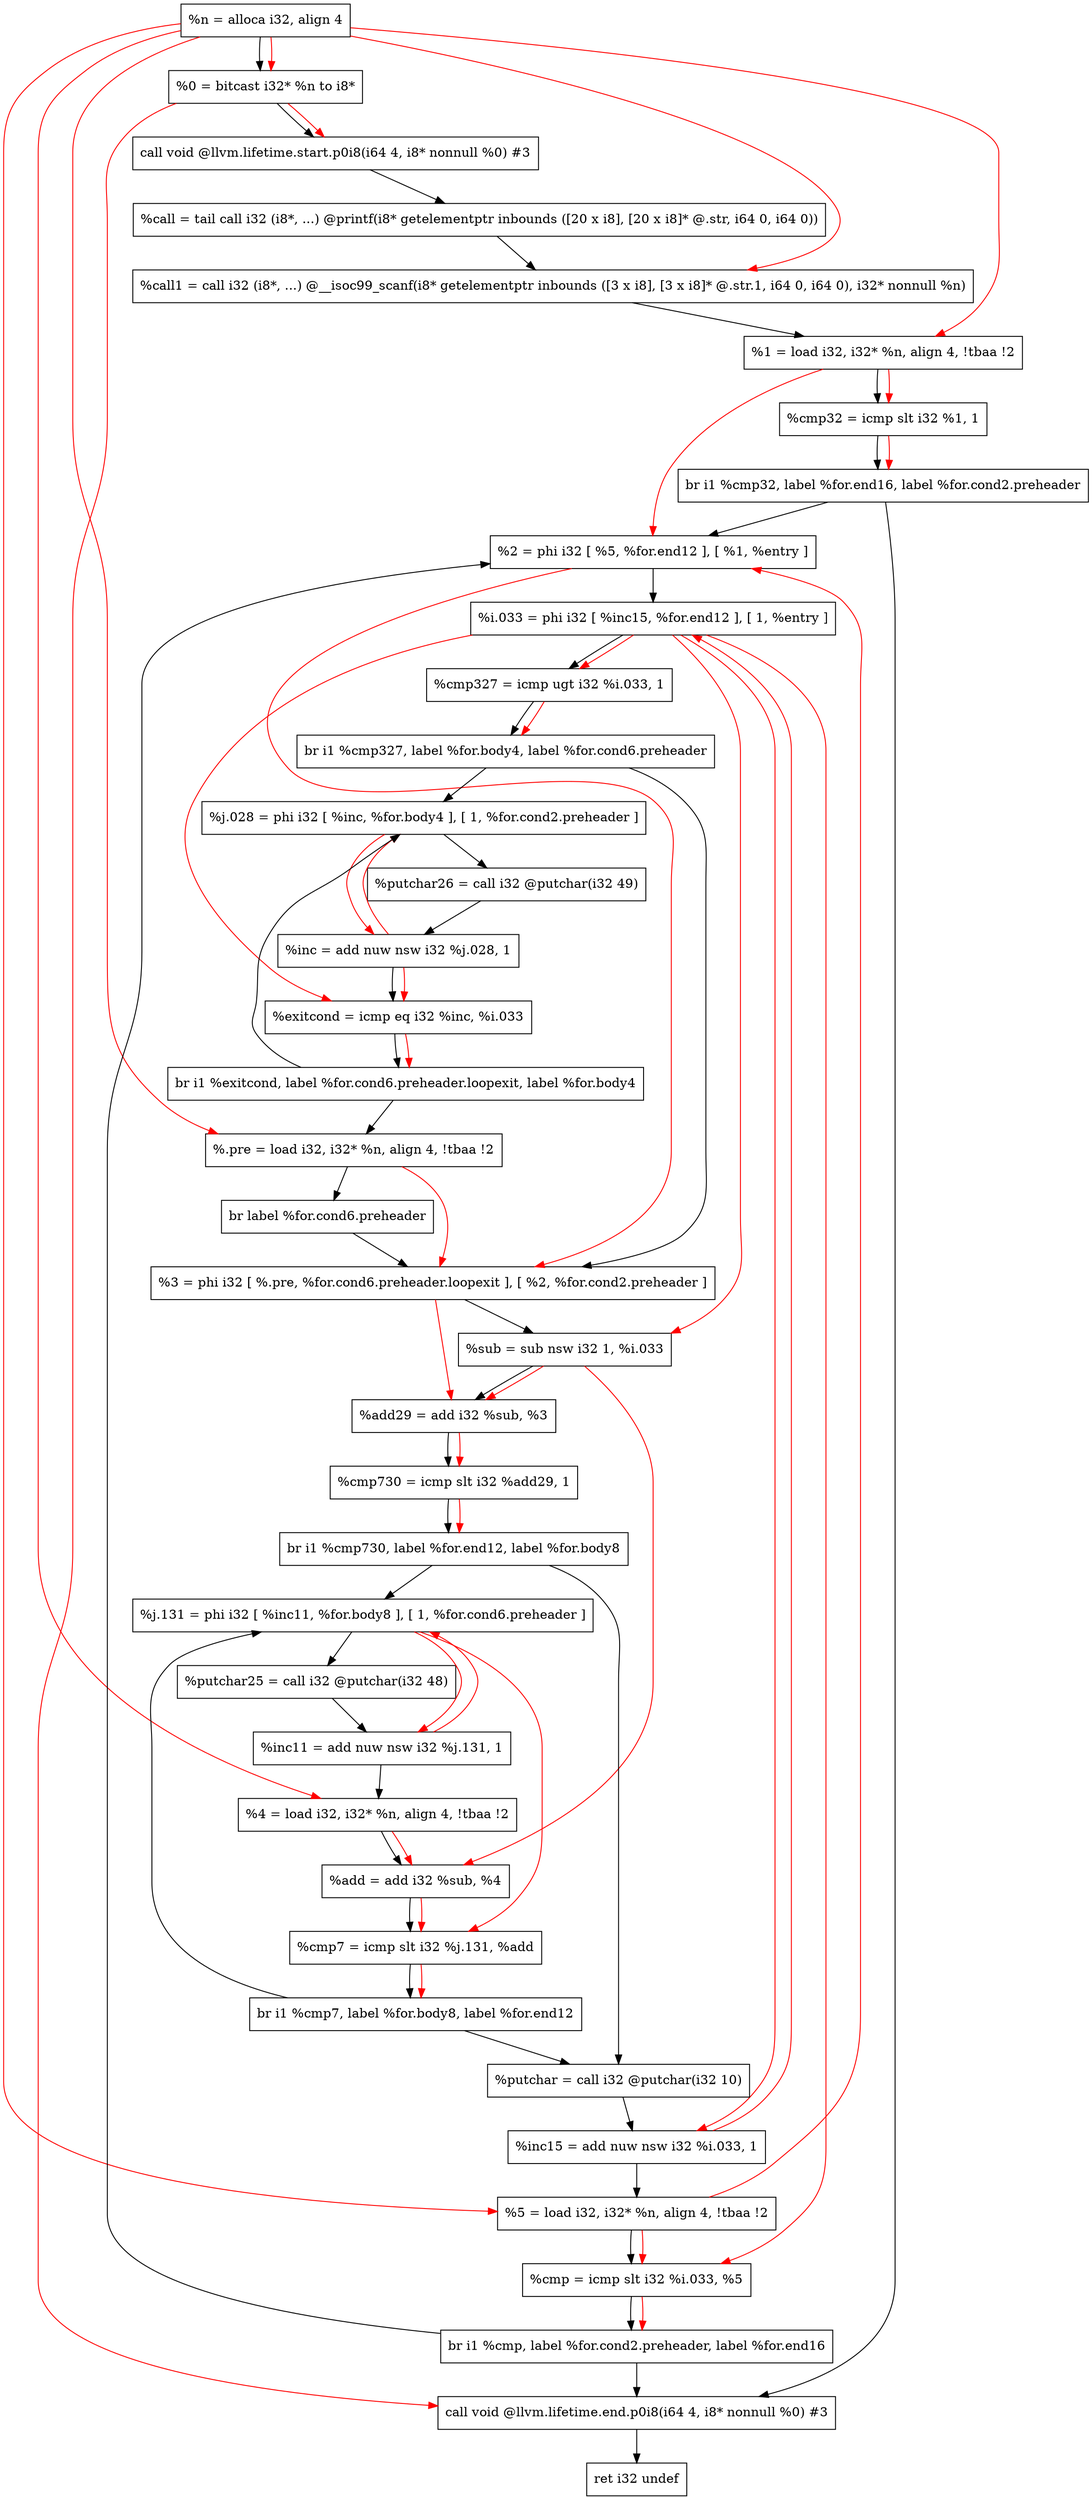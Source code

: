 digraph "CDFG for'func' function" {
	Node0x55fcbe77d9d8[shape=record, label="  %n = alloca i32, align 4"];
	Node0x55fcbe77e098[shape=record, label="  %0 = bitcast i32* %n to i8*"];
	Node0x55fcbe77e4f8[shape=record, label="  call void @llvm.lifetime.start.p0i8(i64 4, i8* nonnull %0) #3"];
	Node0x55fcbe77e910[shape=record, label="  %call = tail call i32 (i8*, ...) @printf(i8* getelementptr inbounds ([20 x i8], [20 x i8]* @.str, i64 0, i64 0))"];
	Node0x55fcbe77eb78[shape=record, label="  %call1 = call i32 (i8*, ...) @__isoc99_scanf(i8* getelementptr inbounds ([3 x i8], [3 x i8]* @.str.1, i64 0, i64 0), i32* nonnull %n)"];
	Node0x55fcbe77ec38[shape=record, label="  %1 = load i32, i32* %n, align 4, !tbaa !2"];
	Node0x55fcbe77fb80[shape=record, label="  %cmp32 = icmp slt i32 %1, 1"];
	Node0x55fcbe713468[shape=record, label="  br i1 %cmp32, label %for.end16, label %for.cond2.preheader"];
	Node0x55fcbe77fec8[shape=record, label="  %2 = phi i32 [ %5, %for.end12 ], [ %1, %entry ]"];
	Node0x55fcbe780028[shape=record, label="  %i.033 = phi i32 [ %inc15, %for.end12 ], [ 1, %entry ]"];
	Node0x55fcbe7800f0[shape=record, label="  %cmp327 = icmp ugt i32 %i.033, 1"];
	Node0x55fcbe713588[shape=record, label="  br i1 %cmp327, label %for.body4, label %for.cond6.preheader"];
	Node0x55fcbe7805a8[shape=record, label="  %.pre = load i32, i32* %n, align 4, !tbaa !2"];
	Node0x55fcbe780c68[shape=record, label="  br label %for.cond6.preheader"];
	Node0x55fcbe780cb8[shape=record, label="  %3 = phi i32 [ %.pre, %for.cond6.preheader.loopexit ], [ %2, %for.cond2.preheader ]"];
	Node0x55fcbe780d80[shape=record, label="  %sub = sub nsw i32 1, %i.033"];
	Node0x55fcbe780df0[shape=record, label="  %add29 = add i32 %sub, %3"];
	Node0x55fcbe780e80[shape=record, label="  %cmp730 = icmp slt i32 %add29, 1"];
	Node0x55fcbe780f78[shape=record, label="  br i1 %cmp730, label %for.end12, label %for.body8"];
	Node0x55fcbe781018[shape=record, label="  %j.028 = phi i32 [ %inc, %for.body4 ], [ 1, %for.cond2.preheader ]"];
	Node0x55fcbe781210[shape=record, label="  %putchar26 = call i32 @putchar(i32 49)"];
	Node0x55fcbe781310[shape=record, label="  %inc = add nuw nsw i32 %j.028, 1"];
	Node0x55fcbe781380[shape=record, label="  %exitcond = icmp eq i32 %inc, %i.033"];
	Node0x55fcbe781468[shape=record, label="  br i1 %exitcond, label %for.cond6.preheader.loopexit, label %for.body4"];
	Node0x55fcbe781508[shape=record, label="  %j.131 = phi i32 [ %inc11, %for.body8 ], [ 1, %for.cond6.preheader ]"];
	Node0x55fcbe781610[shape=record, label="  %putchar25 = call i32 @putchar(i32 48)"];
	Node0x55fcbe7816e0[shape=record, label="  %inc11 = add nuw nsw i32 %j.131, 1"];
	Node0x55fcbe7802f8[shape=record, label="  %4 = load i32, i32* %n, align 4, !tbaa !2"];
	Node0x55fcbe781ac0[shape=record, label="  %add = add i32 %sub, %4"];
	Node0x55fcbe781b30[shape=record, label="  %cmp7 = icmp slt i32 %j.131, %add"];
	Node0x55fcbe781bd8[shape=record, label="  br i1 %cmp7, label %for.body8, label %for.end12"];
	Node0x55fcbe781c70[shape=record, label="  %putchar = call i32 @putchar(i32 10)"];
	Node0x55fcbe781d40[shape=record, label="  %inc15 = add nuw nsw i32 %i.033, 1"];
	Node0x55fcbe77ffd8[shape=record, label="  %5 = load i32, i32* %n, align 4, !tbaa !2"];
	Node0x55fcbe781db0[shape=record, label="  %cmp = icmp slt i32 %i.033, %5"];
	Node0x55fcbe781e58[shape=record, label="  br i1 %cmp, label %for.cond2.preheader, label %for.end16"];
	Node0x55fcbe781fd8[shape=record, label="  call void @llvm.lifetime.end.p0i8(i64 4, i8* nonnull %0) #3"];
	Node0x55fcbe77fd68[shape=record, label="  ret i32 undef"];
	Node0x55fcbe77d9d8 -> Node0x55fcbe77e098
	Node0x55fcbe77e098 -> Node0x55fcbe77e4f8
	Node0x55fcbe77e4f8 -> Node0x55fcbe77e910
	Node0x55fcbe77e910 -> Node0x55fcbe77eb78
	Node0x55fcbe77eb78 -> Node0x55fcbe77ec38
	Node0x55fcbe77ec38 -> Node0x55fcbe77fb80
	Node0x55fcbe77fb80 -> Node0x55fcbe713468
	Node0x55fcbe713468 -> Node0x55fcbe781fd8
	Node0x55fcbe713468 -> Node0x55fcbe77fec8
	Node0x55fcbe77fec8 -> Node0x55fcbe780028
	Node0x55fcbe780028 -> Node0x55fcbe7800f0
	Node0x55fcbe7800f0 -> Node0x55fcbe713588
	Node0x55fcbe713588 -> Node0x55fcbe781018
	Node0x55fcbe713588 -> Node0x55fcbe780cb8
	Node0x55fcbe7805a8 -> Node0x55fcbe780c68
	Node0x55fcbe780c68 -> Node0x55fcbe780cb8
	Node0x55fcbe780cb8 -> Node0x55fcbe780d80
	Node0x55fcbe780d80 -> Node0x55fcbe780df0
	Node0x55fcbe780df0 -> Node0x55fcbe780e80
	Node0x55fcbe780e80 -> Node0x55fcbe780f78
	Node0x55fcbe780f78 -> Node0x55fcbe781c70
	Node0x55fcbe780f78 -> Node0x55fcbe781508
	Node0x55fcbe781018 -> Node0x55fcbe781210
	Node0x55fcbe781210 -> Node0x55fcbe781310
	Node0x55fcbe781310 -> Node0x55fcbe781380
	Node0x55fcbe781380 -> Node0x55fcbe781468
	Node0x55fcbe781468 -> Node0x55fcbe7805a8
	Node0x55fcbe781468 -> Node0x55fcbe781018
	Node0x55fcbe781508 -> Node0x55fcbe781610
	Node0x55fcbe781610 -> Node0x55fcbe7816e0
	Node0x55fcbe7816e0 -> Node0x55fcbe7802f8
	Node0x55fcbe7802f8 -> Node0x55fcbe781ac0
	Node0x55fcbe781ac0 -> Node0x55fcbe781b30
	Node0x55fcbe781b30 -> Node0x55fcbe781bd8
	Node0x55fcbe781bd8 -> Node0x55fcbe781508
	Node0x55fcbe781bd8 -> Node0x55fcbe781c70
	Node0x55fcbe781c70 -> Node0x55fcbe781d40
	Node0x55fcbe781d40 -> Node0x55fcbe77ffd8
	Node0x55fcbe77ffd8 -> Node0x55fcbe781db0
	Node0x55fcbe781db0 -> Node0x55fcbe781e58
	Node0x55fcbe781e58 -> Node0x55fcbe77fec8
	Node0x55fcbe781e58 -> Node0x55fcbe781fd8
	Node0x55fcbe781fd8 -> Node0x55fcbe77fd68
edge [color=red]
	Node0x55fcbe77d9d8 -> Node0x55fcbe77e098
	Node0x55fcbe77e098 -> Node0x55fcbe77e4f8
	Node0x55fcbe77d9d8 -> Node0x55fcbe77eb78
	Node0x55fcbe77d9d8 -> Node0x55fcbe77ec38
	Node0x55fcbe77ec38 -> Node0x55fcbe77fb80
	Node0x55fcbe77fb80 -> Node0x55fcbe713468
	Node0x55fcbe77ffd8 -> Node0x55fcbe77fec8
	Node0x55fcbe77ec38 -> Node0x55fcbe77fec8
	Node0x55fcbe781d40 -> Node0x55fcbe780028
	Node0x55fcbe780028 -> Node0x55fcbe7800f0
	Node0x55fcbe7800f0 -> Node0x55fcbe713588
	Node0x55fcbe77d9d8 -> Node0x55fcbe7805a8
	Node0x55fcbe7805a8 -> Node0x55fcbe780cb8
	Node0x55fcbe77fec8 -> Node0x55fcbe780cb8
	Node0x55fcbe780028 -> Node0x55fcbe780d80
	Node0x55fcbe780d80 -> Node0x55fcbe780df0
	Node0x55fcbe780cb8 -> Node0x55fcbe780df0
	Node0x55fcbe780df0 -> Node0x55fcbe780e80
	Node0x55fcbe780e80 -> Node0x55fcbe780f78
	Node0x55fcbe781310 -> Node0x55fcbe781018
	Node0x55fcbe781018 -> Node0x55fcbe781310
	Node0x55fcbe781310 -> Node0x55fcbe781380
	Node0x55fcbe780028 -> Node0x55fcbe781380
	Node0x55fcbe781380 -> Node0x55fcbe781468
	Node0x55fcbe7816e0 -> Node0x55fcbe781508
	Node0x55fcbe781508 -> Node0x55fcbe7816e0
	Node0x55fcbe77d9d8 -> Node0x55fcbe7802f8
	Node0x55fcbe780d80 -> Node0x55fcbe781ac0
	Node0x55fcbe7802f8 -> Node0x55fcbe781ac0
	Node0x55fcbe781508 -> Node0x55fcbe781b30
	Node0x55fcbe781ac0 -> Node0x55fcbe781b30
	Node0x55fcbe781b30 -> Node0x55fcbe781bd8
	Node0x55fcbe780028 -> Node0x55fcbe781d40
	Node0x55fcbe77d9d8 -> Node0x55fcbe77ffd8
	Node0x55fcbe780028 -> Node0x55fcbe781db0
	Node0x55fcbe77ffd8 -> Node0x55fcbe781db0
	Node0x55fcbe781db0 -> Node0x55fcbe781e58
	Node0x55fcbe77e098 -> Node0x55fcbe781fd8
}
